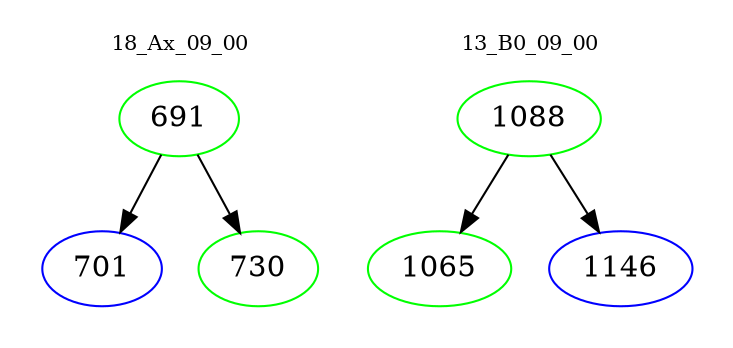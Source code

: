 digraph{
subgraph cluster_0 {
color = white
label = "18_Ax_09_00";
fontsize=10;
T0_691 [label="691", color="green"]
T0_691 -> T0_701 [color="black"]
T0_701 [label="701", color="blue"]
T0_691 -> T0_730 [color="black"]
T0_730 [label="730", color="green"]
}
subgraph cluster_1 {
color = white
label = "13_B0_09_00";
fontsize=10;
T1_1088 [label="1088", color="green"]
T1_1088 -> T1_1065 [color="black"]
T1_1065 [label="1065", color="green"]
T1_1088 -> T1_1146 [color="black"]
T1_1146 [label="1146", color="blue"]
}
}
